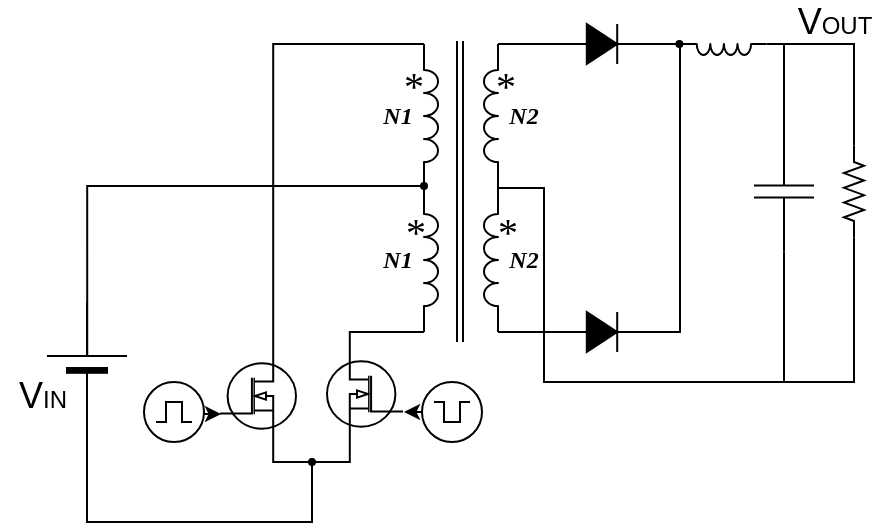 <mxfile version="14.4.9" type="github">
  <diagram name="Page-1" id="7e0a89b8-554c-2b80-1dc8-d5c74ca68de4">
    <mxGraphModel dx="1178" dy="632" grid="1" gridSize="10" guides="1" tooltips="1" connect="1" arrows="1" fold="1" page="1" pageScale="1" pageWidth="1100" pageHeight="850" background="#ffffff" math="0" shadow="0">
      <root>
        <mxCell id="0" />
        <mxCell id="1" parent="0" />
        <mxCell id="6FVeG3qf2PXjFUYHvQUK-44" value="&lt;font face=&quot;Times New Roman&quot;&gt;&lt;i&gt;&lt;b&gt;N2&lt;/b&gt;&lt;/i&gt;&lt;/font&gt;" style="text;html=1;strokeColor=none;fillColor=none;align=center;verticalAlign=middle;whiteSpace=wrap;rounded=0;" parent="1" vertex="1">
          <mxGeometry x="520" y="307" width="40" height="20" as="geometry" />
        </mxCell>
        <mxCell id="7kpP1bOEezpdBMnWueCM-2" value="" style="pointerEvents=1;verticalLabelPosition=bottom;shadow=0;dashed=0;align=center;html=1;verticalAlign=top;shape=mxgraph.electrical.inductors.inductor_3;direction=south;" vertex="1" parent="1">
          <mxGeometry x="490" y="281" width="7" height="72" as="geometry" />
        </mxCell>
        <mxCell id="7kpP1bOEezpdBMnWueCM-3" value="" style="pointerEvents=1;verticalLabelPosition=bottom;shadow=0;dashed=0;align=center;html=1;verticalAlign=top;shape=mxgraph.electrical.inductors.magnetic_core;direction=east;" vertex="1" parent="1">
          <mxGeometry x="506.5" y="279.5" width="3" height="150.5" as="geometry" />
        </mxCell>
        <mxCell id="7kpP1bOEezpdBMnWueCM-4" value="" style="pointerEvents=1;verticalLabelPosition=bottom;shadow=0;dashed=0;align=center;html=1;verticalAlign=top;shape=mxgraph.electrical.inductors.inductor_3;direction=south;" vertex="1" parent="1">
          <mxGeometry x="490" y="353" width="7" height="72" as="geometry" />
        </mxCell>
        <mxCell id="7kpP1bOEezpdBMnWueCM-29" style="edgeStyle=orthogonalEdgeStyle;rounded=0;orthogonalLoop=1;jettySize=auto;html=1;exitX=1;exitY=1;exitDx=0;exitDy=0;exitPerimeter=0;entryX=0;entryY=0.5;entryDx=0;entryDy=0;entryPerimeter=0;endArrow=none;endFill=0;endSize=5;strokeColor=#000000;strokeWidth=1;" edge="1" parent="1" source="7kpP1bOEezpdBMnWueCM-5" target="7kpP1bOEezpdBMnWueCM-26">
          <mxGeometry relative="1" as="geometry" />
        </mxCell>
        <mxCell id="7kpP1bOEezpdBMnWueCM-5" value="" style="pointerEvents=1;verticalLabelPosition=bottom;shadow=0;dashed=0;align=center;html=1;verticalAlign=top;shape=mxgraph.electrical.inductors.inductor_3;direction=north;" vertex="1" parent="1">
          <mxGeometry x="520" y="281" width="7" height="72" as="geometry" />
        </mxCell>
        <mxCell id="7kpP1bOEezpdBMnWueCM-28" style="edgeStyle=orthogonalEdgeStyle;rounded=0;orthogonalLoop=1;jettySize=auto;html=1;exitX=0;exitY=1;exitDx=0;exitDy=0;exitPerimeter=0;entryX=0;entryY=0.5;entryDx=0;entryDy=0;entryPerimeter=0;endArrow=none;endFill=0;endSize=5;strokeColor=#000000;strokeWidth=1;" edge="1" parent="1" source="7kpP1bOEezpdBMnWueCM-6" target="7kpP1bOEezpdBMnWueCM-27">
          <mxGeometry relative="1" as="geometry" />
        </mxCell>
        <mxCell id="7kpP1bOEezpdBMnWueCM-30" style="edgeStyle=orthogonalEdgeStyle;rounded=0;orthogonalLoop=1;jettySize=auto;html=1;exitX=1;exitY=1;exitDx=0;exitDy=0;exitPerimeter=0;endArrow=none;endFill=0;endSize=5;strokeColor=#000000;strokeWidth=1;entryX=1;entryY=0.5;entryDx=0;entryDy=0;entryPerimeter=0;" edge="1" parent="1" source="7kpP1bOEezpdBMnWueCM-6" target="7kpP1bOEezpdBMnWueCM-59">
          <mxGeometry relative="1" as="geometry">
            <mxPoint x="650" y="460" as="targetPoint" />
            <Array as="points">
              <mxPoint x="550" y="353" />
              <mxPoint x="550" y="450" />
              <mxPoint x="670" y="450" />
            </Array>
          </mxGeometry>
        </mxCell>
        <mxCell id="7kpP1bOEezpdBMnWueCM-6" value="" style="pointerEvents=1;verticalLabelPosition=bottom;shadow=0;dashed=0;align=center;html=1;verticalAlign=top;shape=mxgraph.electrical.inductors.inductor_3;direction=north;" vertex="1" parent="1">
          <mxGeometry x="520" y="353" width="7" height="72" as="geometry" />
        </mxCell>
        <mxCell id="7kpP1bOEezpdBMnWueCM-7" value="&lt;font face=&quot;Times New Roman&quot; style=&quot;font-size: 20px&quot;&gt;*&lt;/font&gt;" style="text;html=1;strokeColor=none;fillColor=none;align=center;verticalAlign=middle;whiteSpace=wrap;rounded=0;" vertex="1" parent="1">
          <mxGeometry x="465" y="291" width="40" height="20" as="geometry" />
        </mxCell>
        <mxCell id="7kpP1bOEezpdBMnWueCM-8" value="&lt;font face=&quot;Times New Roman&quot; style=&quot;font-size: 20px&quot;&gt;*&lt;/font&gt;" style="text;html=1;strokeColor=none;fillColor=none;align=center;verticalAlign=middle;whiteSpace=wrap;rounded=0;" vertex="1" parent="1">
          <mxGeometry x="466" y="364" width="40" height="20" as="geometry" />
        </mxCell>
        <mxCell id="7kpP1bOEezpdBMnWueCM-9" value="&lt;font face=&quot;Times New Roman&quot; style=&quot;font-size: 20px&quot;&gt;*&lt;/font&gt;" style="text;html=1;strokeColor=none;fillColor=none;align=center;verticalAlign=middle;whiteSpace=wrap;rounded=0;" vertex="1" parent="1">
          <mxGeometry x="511" y="291" width="40" height="20" as="geometry" />
        </mxCell>
        <mxCell id="7kpP1bOEezpdBMnWueCM-10" value="&lt;font face=&quot;Times New Roman&quot; style=&quot;font-size: 20px&quot;&gt;*&lt;/font&gt;" style="text;html=1;strokeColor=none;fillColor=none;align=center;verticalAlign=middle;whiteSpace=wrap;rounded=0;" vertex="1" parent="1">
          <mxGeometry x="512" y="364" width="40" height="20" as="geometry" />
        </mxCell>
        <mxCell id="7kpP1bOEezpdBMnWueCM-20" style="edgeStyle=orthogonalEdgeStyle;rounded=0;orthogonalLoop=1;jettySize=auto;html=1;entryX=0.553;entryY=0.497;entryDx=0;entryDy=0;entryPerimeter=0;endArrow=none;endFill=0;endSize=5;strokeColor=#000000;strokeWidth=1;" edge="1" parent="1" source="7kpP1bOEezpdBMnWueCM-11" target="7kpP1bOEezpdBMnWueCM-16">
          <mxGeometry relative="1" as="geometry" />
        </mxCell>
        <mxCell id="7kpP1bOEezpdBMnWueCM-11" value="" style="ellipse;whiteSpace=wrap;html=1;aspect=fixed;shadow=0;dashed=0;strokeWidth=2;" vertex="1" parent="1">
          <mxGeometry x="489" y="351" width="2" height="2" as="geometry" />
        </mxCell>
        <mxCell id="7kpP1bOEezpdBMnWueCM-49" style="edgeStyle=orthogonalEdgeStyle;rounded=0;orthogonalLoop=1;jettySize=auto;html=1;exitX=0;exitY=0.5;exitDx=0;exitDy=0;exitPerimeter=0;endArrow=none;endFill=0;endSize=5;strokeColor=#000000;strokeWidth=1;" edge="1" parent="1" source="7kpP1bOEezpdBMnWueCM-16" target="7kpP1bOEezpdBMnWueCM-50">
          <mxGeometry relative="1" as="geometry">
            <mxPoint x="380.0" y="550.537" as="targetPoint" />
            <Array as="points">
              <mxPoint x="321" y="520" />
              <mxPoint x="434" y="520" />
            </Array>
          </mxGeometry>
        </mxCell>
        <mxCell id="7kpP1bOEezpdBMnWueCM-16" value="" style="verticalLabelPosition=bottom;shadow=0;dashed=0;align=center;fillColor=#000000;html=1;verticalAlign=top;strokeWidth=1;shape=mxgraph.electrical.miscellaneous.monocell_battery;rounded=1;comic=0;labelBackgroundColor=none;fontFamily=Verdana;fontSize=12;flipH=1;direction=north;" vertex="1" parent="1">
          <mxGeometry x="301.5" y="410" width="40" height="60" as="geometry" />
        </mxCell>
        <mxCell id="7kpP1bOEezpdBMnWueCM-41" style="edgeStyle=orthogonalEdgeStyle;rounded=0;orthogonalLoop=1;jettySize=auto;html=1;exitX=0.7;exitY=0;exitDx=0;exitDy=0;exitPerimeter=0;entryX=0;entryY=1;entryDx=0;entryDy=0;entryPerimeter=0;endArrow=none;endFill=0;endSize=5;strokeColor=#000000;strokeWidth=1;" edge="1" parent="1" source="7kpP1bOEezpdBMnWueCM-22" target="7kpP1bOEezpdBMnWueCM-2">
          <mxGeometry relative="1" as="geometry">
            <Array as="points">
              <mxPoint x="415" y="281" />
            </Array>
          </mxGeometry>
        </mxCell>
        <mxCell id="7kpP1bOEezpdBMnWueCM-48" style="edgeStyle=orthogonalEdgeStyle;rounded=0;orthogonalLoop=1;jettySize=auto;html=1;exitX=0.7;exitY=1;exitDx=0;exitDy=0;exitPerimeter=0;entryX=0.7;entryY=1;entryDx=0;entryDy=0;entryPerimeter=0;endArrow=none;endFill=0;endSize=5;strokeColor=#000000;strokeWidth=1;" edge="1" parent="1" source="7kpP1bOEezpdBMnWueCM-22" target="7kpP1bOEezpdBMnWueCM-24">
          <mxGeometry relative="1" as="geometry">
            <Array as="points">
              <mxPoint x="415" y="490" />
              <mxPoint x="453" y="490" />
            </Array>
          </mxGeometry>
        </mxCell>
        <mxCell id="7kpP1bOEezpdBMnWueCM-22" value="" style="verticalLabelPosition=bottom;shadow=0;dashed=0;align=center;html=1;verticalAlign=top;shape=mxgraph.electrical.mosfets1.n-channel_mosfet_1;strokeWidth=1;" vertex="1" parent="1">
          <mxGeometry x="388" y="437" width="38" height="40" as="geometry" />
        </mxCell>
        <mxCell id="7kpP1bOEezpdBMnWueCM-25" style="edgeStyle=orthogonalEdgeStyle;rounded=0;orthogonalLoop=1;jettySize=auto;html=1;exitX=0.7;exitY=0;exitDx=0;exitDy=0;exitPerimeter=0;entryX=1;entryY=1;entryDx=0;entryDy=0;entryPerimeter=0;endArrow=none;endFill=0;endSize=5;strokeColor=#000000;strokeWidth=1;" edge="1" parent="1" source="7kpP1bOEezpdBMnWueCM-24" target="7kpP1bOEezpdBMnWueCM-4">
          <mxGeometry relative="1" as="geometry">
            <Array as="points">
              <mxPoint x="453" y="425" />
            </Array>
          </mxGeometry>
        </mxCell>
        <mxCell id="7kpP1bOEezpdBMnWueCM-24" value="" style="verticalLabelPosition=bottom;shadow=0;dashed=0;align=center;html=1;verticalAlign=top;shape=mxgraph.electrical.mosfets1.n-channel_mosfet_1;strokeWidth=1;direction=east;flipH=1;" vertex="1" parent="1">
          <mxGeometry x="441.5" y="436" width="38" height="40" as="geometry" />
        </mxCell>
        <mxCell id="7kpP1bOEezpdBMnWueCM-32" style="edgeStyle=orthogonalEdgeStyle;rounded=0;orthogonalLoop=1;jettySize=auto;html=1;exitX=1;exitY=0.5;exitDx=0;exitDy=0;exitPerimeter=0;endArrow=none;endFill=0;endSize=5;strokeColor=#000000;strokeWidth=1;entryX=1;entryY=0.5;entryDx=0;entryDy=0;entryPerimeter=0;" edge="1" parent="1" source="7kpP1bOEezpdBMnWueCM-26" target="7kpP1bOEezpdBMnWueCM-27">
          <mxGeometry relative="1" as="geometry">
            <mxPoint x="620" y="280.944" as="targetPoint" />
          </mxGeometry>
        </mxCell>
        <mxCell id="7kpP1bOEezpdBMnWueCM-26" value="" style="pointerEvents=1;fillColor=strokeColor;verticalLabelPosition=bottom;shadow=0;dashed=0;align=center;html=1;verticalAlign=top;shape=mxgraph.electrical.diodes.diode;" vertex="1" parent="1">
          <mxGeometry x="560" y="271" width="38" height="20" as="geometry" />
        </mxCell>
        <mxCell id="7kpP1bOEezpdBMnWueCM-27" value="" style="pointerEvents=1;fillColor=strokeColor;verticalLabelPosition=bottom;shadow=0;dashed=0;align=center;html=1;verticalAlign=top;shape=mxgraph.electrical.diodes.diode;" vertex="1" parent="1">
          <mxGeometry x="560" y="415" width="38" height="20" as="geometry" />
        </mxCell>
        <mxCell id="7kpP1bOEezpdBMnWueCM-43" style="edgeStyle=orthogonalEdgeStyle;rounded=0;orthogonalLoop=1;jettySize=auto;html=1;endArrow=classic;endFill=1;endSize=5;strokeColor=#000000;strokeWidth=1;" edge="1" parent="1" source="7kpP1bOEezpdBMnWueCM-37">
          <mxGeometry relative="1" as="geometry">
            <mxPoint x="388.5" y="466" as="targetPoint" />
            <Array as="points">
              <mxPoint x="380.5" y="466" />
              <mxPoint x="380.5" y="466" />
            </Array>
          </mxGeometry>
        </mxCell>
        <mxCell id="7kpP1bOEezpdBMnWueCM-37" value="" style="ellipse;whiteSpace=wrap;html=1;aspect=fixed;" vertex="1" parent="1">
          <mxGeometry x="350" y="450" width="30" height="30" as="geometry" />
        </mxCell>
        <mxCell id="7kpP1bOEezpdBMnWueCM-38" value="" style="pointerEvents=1;verticalLabelPosition=bottom;shadow=0;dashed=0;align=center;html=1;verticalAlign=top;shape=mxgraph.electrical.waveforms.pulse_1;" vertex="1" parent="1">
          <mxGeometry x="356" y="460" width="18" height="10" as="geometry" />
        </mxCell>
        <mxCell id="7kpP1bOEezpdBMnWueCM-45" style="edgeStyle=orthogonalEdgeStyle;rounded=0;orthogonalLoop=1;jettySize=auto;html=1;endArrow=classic;endFill=1;endSize=5;strokeColor=#000000;strokeWidth=1;" edge="1" parent="1" source="7kpP1bOEezpdBMnWueCM-39">
          <mxGeometry relative="1" as="geometry">
            <mxPoint x="480" y="465" as="targetPoint" />
            <Array as="points">
              <mxPoint x="480" y="465" />
              <mxPoint x="480" y="465" />
            </Array>
          </mxGeometry>
        </mxCell>
        <mxCell id="7kpP1bOEezpdBMnWueCM-39" value="" style="ellipse;whiteSpace=wrap;html=1;aspect=fixed;" vertex="1" parent="1">
          <mxGeometry x="489" y="450" width="30" height="30" as="geometry" />
        </mxCell>
        <mxCell id="7kpP1bOEezpdBMnWueCM-40" value="" style="pointerEvents=1;verticalLabelPosition=bottom;shadow=0;dashed=0;align=center;html=1;verticalAlign=top;shape=mxgraph.electrical.waveforms.pulse_1;direction=west;" vertex="1" parent="1">
          <mxGeometry x="495" y="460" width="18" height="10" as="geometry" />
        </mxCell>
        <mxCell id="7kpP1bOEezpdBMnWueCM-50" value="" style="ellipse;whiteSpace=wrap;html=1;aspect=fixed;shadow=0;dashed=0;strokeWidth=2;" vertex="1" parent="1">
          <mxGeometry x="433" y="489" width="2" height="2" as="geometry" />
        </mxCell>
        <mxCell id="7kpP1bOEezpdBMnWueCM-56" value="" style="ellipse;whiteSpace=wrap;html=1;aspect=fixed;shadow=0;dashed=0;strokeWidth=2;" vertex="1" parent="1">
          <mxGeometry x="616.7" y="280" width="2" height="2" as="geometry" />
        </mxCell>
        <mxCell id="7kpP1bOEezpdBMnWueCM-58" value="" style="pointerEvents=1;verticalLabelPosition=bottom;shadow=0;dashed=0;align=center;html=1;verticalAlign=top;shape=mxgraph.electrical.inductors.inductor_3;direction=west;" vertex="1" parent="1">
          <mxGeometry x="618.7" y="281" width="42.5" height="5.5" as="geometry" />
        </mxCell>
        <mxCell id="7kpP1bOEezpdBMnWueCM-60" style="edgeStyle=orthogonalEdgeStyle;rounded=0;orthogonalLoop=1;jettySize=auto;html=1;exitX=0;exitY=0.5;exitDx=0;exitDy=0;exitPerimeter=0;entryX=0;entryY=1;entryDx=0;entryDy=0;entryPerimeter=0;endArrow=none;endFill=0;endSize=5;strokeColor=#000000;strokeWidth=1;" edge="1" parent="1" source="7kpP1bOEezpdBMnWueCM-59" target="7kpP1bOEezpdBMnWueCM-58">
          <mxGeometry relative="1" as="geometry">
            <Array as="points">
              <mxPoint x="670" y="351" />
              <mxPoint x="670" y="281" />
            </Array>
          </mxGeometry>
        </mxCell>
        <mxCell id="7kpP1bOEezpdBMnWueCM-59" value="" style="pointerEvents=1;verticalLabelPosition=bottom;shadow=0;dashed=0;align=center;html=1;verticalAlign=top;shape=mxgraph.electrical.capacitors.capacitor_1;direction=south;" vertex="1" parent="1">
          <mxGeometry x="655" y="324.75" width="30" height="60" as="geometry" />
        </mxCell>
        <mxCell id="7kpP1bOEezpdBMnWueCM-62" style="edgeStyle=orthogonalEdgeStyle;rounded=0;orthogonalLoop=1;jettySize=auto;html=1;exitX=0;exitY=0.5;exitDx=0;exitDy=0;exitPerimeter=0;endArrow=none;endFill=0;endSize=5;strokeColor=#000000;strokeWidth=1;" edge="1" parent="1" source="7kpP1bOEezpdBMnWueCM-61">
          <mxGeometry relative="1" as="geometry">
            <mxPoint x="670" y="281" as="targetPoint" />
            <Array as="points">
              <mxPoint x="705" y="281" />
            </Array>
          </mxGeometry>
        </mxCell>
        <mxCell id="7kpP1bOEezpdBMnWueCM-63" style="edgeStyle=orthogonalEdgeStyle;rounded=0;orthogonalLoop=1;jettySize=auto;html=1;exitX=1;exitY=0.5;exitDx=0;exitDy=0;exitPerimeter=0;endArrow=none;endFill=0;endSize=5;strokeColor=#000000;strokeWidth=1;" edge="1" parent="1" source="7kpP1bOEezpdBMnWueCM-61">
          <mxGeometry relative="1" as="geometry">
            <mxPoint x="670" y="450.258" as="targetPoint" />
            <Array as="points">
              <mxPoint x="705" y="450" />
              <mxPoint x="670" y="450" />
            </Array>
          </mxGeometry>
        </mxCell>
        <mxCell id="7kpP1bOEezpdBMnWueCM-61" value="" style="pointerEvents=1;verticalLabelPosition=bottom;shadow=0;dashed=0;align=center;html=1;verticalAlign=top;shape=mxgraph.electrical.resistors.resistor_2;strokeWidth=1;direction=south;" vertex="1" parent="1">
          <mxGeometry x="700" y="331.75" width="10" height="46" as="geometry" />
        </mxCell>
        <mxCell id="7kpP1bOEezpdBMnWueCM-64" value="&lt;font style=&quot;font-size: 18px&quot;&gt;V&lt;/font&gt;&lt;font style=&quot;font-size: 12px&quot;&gt;IN&lt;/font&gt;" style="text;html=1;align=center;verticalAlign=middle;resizable=0;points=[];autosize=1;" vertex="1" parent="1">
          <mxGeometry x="278.5" y="447" width="40" height="20" as="geometry" />
        </mxCell>
        <mxCell id="7kpP1bOEezpdBMnWueCM-65" value="&lt;font style=&quot;font-size: 18px&quot;&gt;V&lt;/font&gt;&lt;font style=&quot;font-size: 12px&quot;&gt;OUT&lt;/font&gt;" style="text;html=1;align=center;verticalAlign=middle;resizable=0;points=[];autosize=1;" vertex="1" parent="1">
          <mxGeometry x="670" y="260" width="50" height="20" as="geometry" />
        </mxCell>
        <mxCell id="7kpP1bOEezpdBMnWueCM-66" value="&lt;font face=&quot;Times New Roman&quot;&gt;&lt;i&gt;&lt;b&gt;N1&lt;/b&gt;&lt;/i&gt;&lt;/font&gt;" style="text;html=1;strokeColor=none;fillColor=none;align=center;verticalAlign=middle;whiteSpace=wrap;rounded=0;" vertex="1" parent="1">
          <mxGeometry x="457" y="307" width="40" height="20" as="geometry" />
        </mxCell>
        <mxCell id="7kpP1bOEezpdBMnWueCM-67" value="&lt;font face=&quot;Times New Roman&quot;&gt;&lt;i&gt;&lt;b&gt;N1&lt;/b&gt;&lt;/i&gt;&lt;/font&gt;" style="text;html=1;strokeColor=none;fillColor=none;align=center;verticalAlign=middle;whiteSpace=wrap;rounded=0;" vertex="1" parent="1">
          <mxGeometry x="457" y="379" width="40" height="20" as="geometry" />
        </mxCell>
        <mxCell id="7kpP1bOEezpdBMnWueCM-68" value="&lt;font face=&quot;Times New Roman&quot;&gt;&lt;i&gt;&lt;b&gt;N2&lt;/b&gt;&lt;/i&gt;&lt;/font&gt;" style="text;html=1;strokeColor=none;fillColor=none;align=center;verticalAlign=middle;whiteSpace=wrap;rounded=0;" vertex="1" parent="1">
          <mxGeometry x="520" y="379" width="40" height="20" as="geometry" />
        </mxCell>
      </root>
    </mxGraphModel>
  </diagram>
</mxfile>
